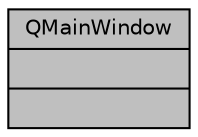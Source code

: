 digraph "QMainWindow"
{
 // LATEX_PDF_SIZE
  bgcolor="transparent";
  edge [fontname="Helvetica",fontsize="10",labelfontname="Helvetica",labelfontsize="10"];
  node [fontname="Helvetica",fontsize="10",shape=record];
  Node1 [label="{QMainWindow\n||}",height=0.2,width=0.4,color="black", fillcolor="grey75", style="filled", fontcolor="black",tooltip=" "];
}
